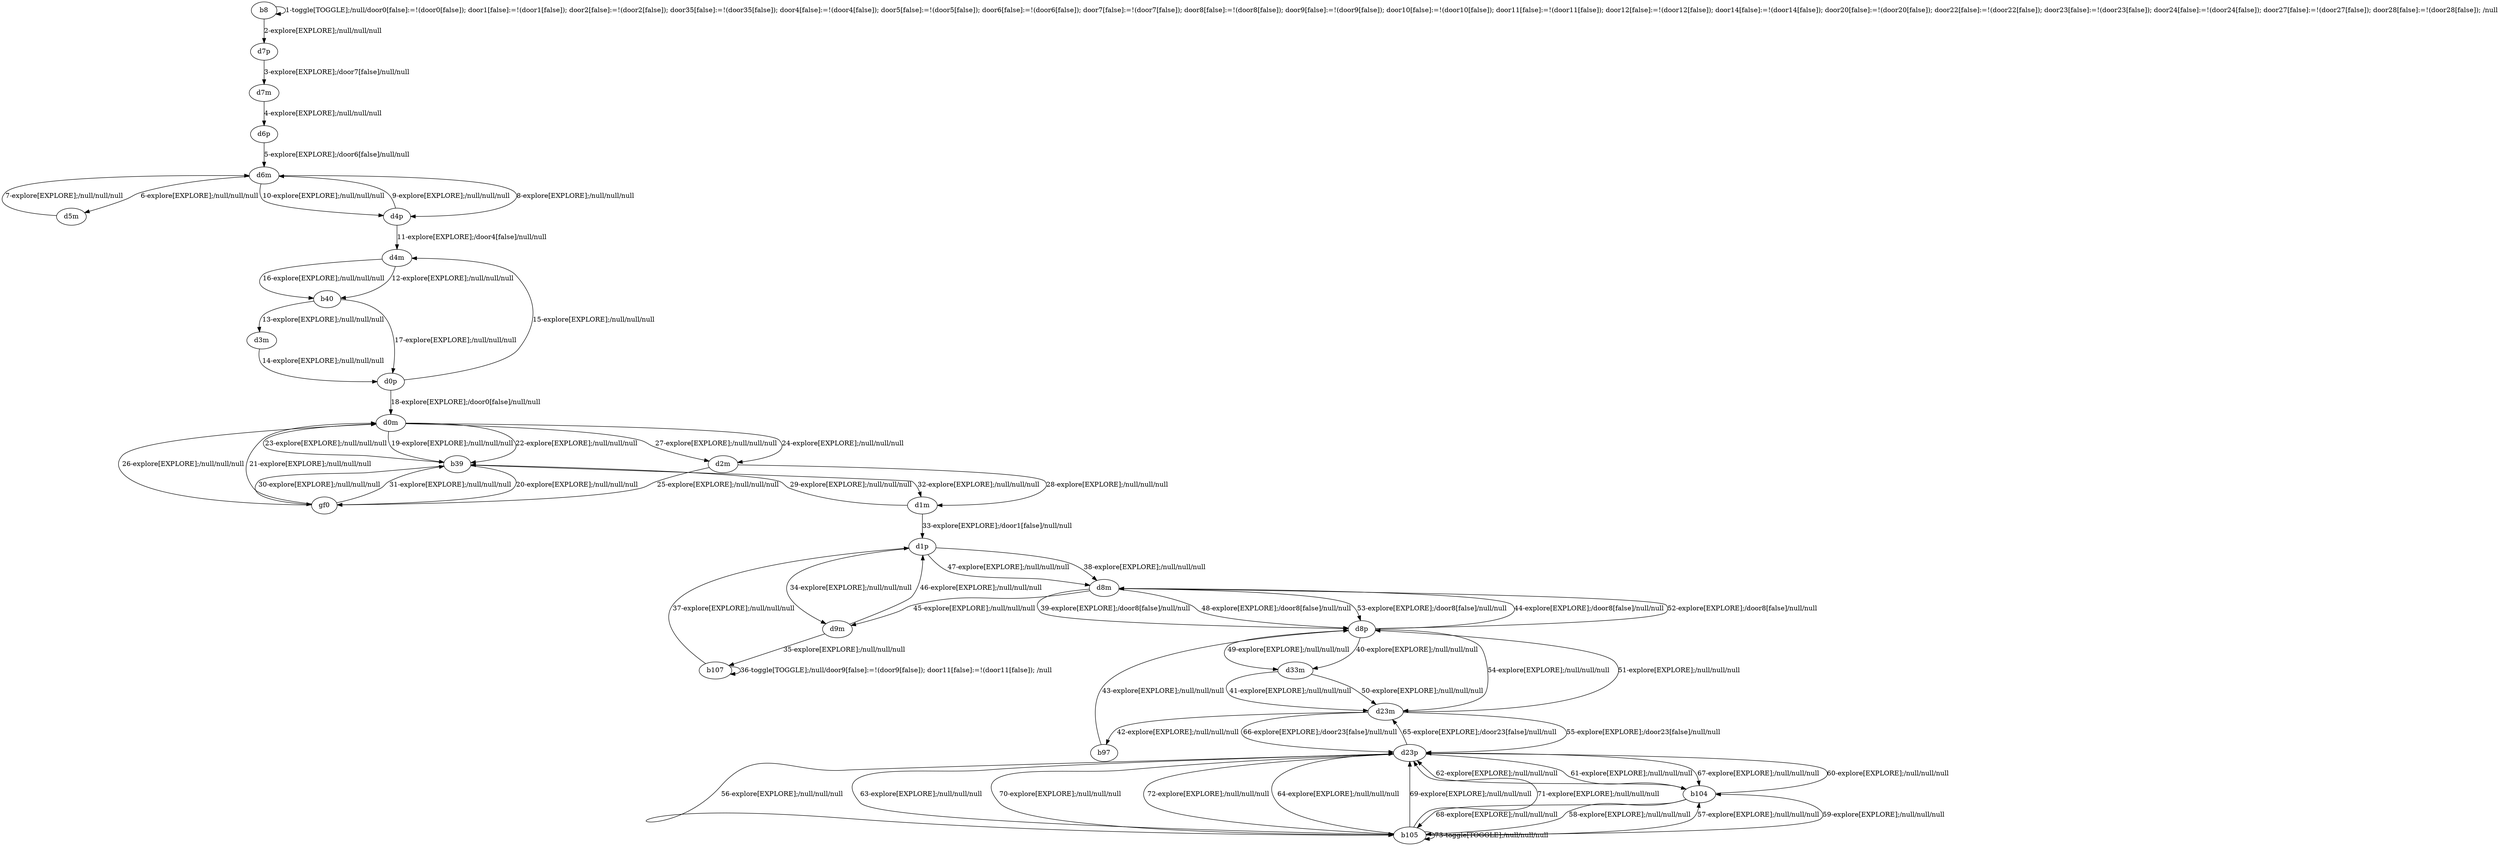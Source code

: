 # Total number of goals covered by this test: 1
# b105 --> b105

digraph g {
"b8" -> "b8" [label = "1-toggle[TOGGLE];/null/door0[false]:=!(door0[false]); door1[false]:=!(door1[false]); door2[false]:=!(door2[false]); door35[false]:=!(door35[false]); door4[false]:=!(door4[false]); door5[false]:=!(door5[false]); door6[false]:=!(door6[false]); door7[false]:=!(door7[false]); door8[false]:=!(door8[false]); door9[false]:=!(door9[false]); door10[false]:=!(door10[false]); door11[false]:=!(door11[false]); door12[false]:=!(door12[false]); door14[false]:=!(door14[false]); door20[false]:=!(door20[false]); door22[false]:=!(door22[false]); door23[false]:=!(door23[false]); door24[false]:=!(door24[false]); door27[false]:=!(door27[false]); door28[false]:=!(door28[false]); /null"];
"b8" -> "d7p" [label = "2-explore[EXPLORE];/null/null/null"];
"d7p" -> "d7m" [label = "3-explore[EXPLORE];/door7[false]/null/null"];
"d7m" -> "d6p" [label = "4-explore[EXPLORE];/null/null/null"];
"d6p" -> "d6m" [label = "5-explore[EXPLORE];/door6[false]/null/null"];
"d6m" -> "d5m" [label = "6-explore[EXPLORE];/null/null/null"];
"d5m" -> "d6m" [label = "7-explore[EXPLORE];/null/null/null"];
"d6m" -> "d4p" [label = "8-explore[EXPLORE];/null/null/null"];
"d4p" -> "d6m" [label = "9-explore[EXPLORE];/null/null/null"];
"d6m" -> "d4p" [label = "10-explore[EXPLORE];/null/null/null"];
"d4p" -> "d4m" [label = "11-explore[EXPLORE];/door4[false]/null/null"];
"d4m" -> "b40" [label = "12-explore[EXPLORE];/null/null/null"];
"b40" -> "d3m" [label = "13-explore[EXPLORE];/null/null/null"];
"d3m" -> "d0p" [label = "14-explore[EXPLORE];/null/null/null"];
"d0p" -> "d4m" [label = "15-explore[EXPLORE];/null/null/null"];
"d4m" -> "b40" [label = "16-explore[EXPLORE];/null/null/null"];
"b40" -> "d0p" [label = "17-explore[EXPLORE];/null/null/null"];
"d0p" -> "d0m" [label = "18-explore[EXPLORE];/door0[false]/null/null"];
"d0m" -> "b39" [label = "19-explore[EXPLORE];/null/null/null"];
"b39" -> "gf0" [label = "20-explore[EXPLORE];/null/null/null"];
"gf0" -> "d0m" [label = "21-explore[EXPLORE];/null/null/null"];
"d0m" -> "b39" [label = "22-explore[EXPLORE];/null/null/null"];
"b39" -> "d0m" [label = "23-explore[EXPLORE];/null/null/null"];
"d0m" -> "d2m" [label = "24-explore[EXPLORE];/null/null/null"];
"d2m" -> "gf0" [label = "25-explore[EXPLORE];/null/null/null"];
"gf0" -> "d0m" [label = "26-explore[EXPLORE];/null/null/null"];
"d0m" -> "d2m" [label = "27-explore[EXPLORE];/null/null/null"];
"d2m" -> "d1m" [label = "28-explore[EXPLORE];/null/null/null"];
"d1m" -> "b39" [label = "29-explore[EXPLORE];/null/null/null"];
"b39" -> "gf0" [label = "30-explore[EXPLORE];/null/null/null"];
"gf0" -> "b39" [label = "31-explore[EXPLORE];/null/null/null"];
"b39" -> "d1m" [label = "32-explore[EXPLORE];/null/null/null"];
"d1m" -> "d1p" [label = "33-explore[EXPLORE];/door1[false]/null/null"];
"d1p" -> "d9m" [label = "34-explore[EXPLORE];/null/null/null"];
"d9m" -> "b107" [label = "35-explore[EXPLORE];/null/null/null"];
"b107" -> "b107" [label = "36-toggle[TOGGLE];/null/door9[false]:=!(door9[false]); door11[false]:=!(door11[false]); /null"];
"b107" -> "d1p" [label = "37-explore[EXPLORE];/null/null/null"];
"d1p" -> "d8m" [label = "38-explore[EXPLORE];/null/null/null"];
"d8m" -> "d8p" [label = "39-explore[EXPLORE];/door8[false]/null/null"];
"d8p" -> "d33m" [label = "40-explore[EXPLORE];/null/null/null"];
"d33m" -> "d23m" [label = "41-explore[EXPLORE];/null/null/null"];
"d23m" -> "b97" [label = "42-explore[EXPLORE];/null/null/null"];
"b97" -> "d8p" [label = "43-explore[EXPLORE];/null/null/null"];
"d8p" -> "d8m" [label = "44-explore[EXPLORE];/door8[false]/null/null"];
"d8m" -> "d9m" [label = "45-explore[EXPLORE];/null/null/null"];
"d9m" -> "d1p" [label = "46-explore[EXPLORE];/null/null/null"];
"d1p" -> "d8m" [label = "47-explore[EXPLORE];/null/null/null"];
"d8m" -> "d8p" [label = "48-explore[EXPLORE];/door8[false]/null/null"];
"d8p" -> "d33m" [label = "49-explore[EXPLORE];/null/null/null"];
"d33m" -> "d23m" [label = "50-explore[EXPLORE];/null/null/null"];
"d23m" -> "d8p" [label = "51-explore[EXPLORE];/null/null/null"];
"d8p" -> "d8m" [label = "52-explore[EXPLORE];/door8[false]/null/null"];
"d8m" -> "d8p" [label = "53-explore[EXPLORE];/door8[false]/null/null"];
"d8p" -> "d23m" [label = "54-explore[EXPLORE];/null/null/null"];
"d23m" -> "d23p" [label = "55-explore[EXPLORE];/door23[false]/null/null"];
"d23p" -> "b105" [label = "56-explore[EXPLORE];/null/null/null"];
"b105" -> "b104" [label = "57-explore[EXPLORE];/null/null/null"];
"b104" -> "b105" [label = "58-explore[EXPLORE];/null/null/null"];
"b105" -> "b104" [label = "59-explore[EXPLORE];/null/null/null"];
"b104" -> "d23p" [label = "60-explore[EXPLORE];/null/null/null"];
"d23p" -> "b104" [label = "61-explore[EXPLORE];/null/null/null"];
"b104" -> "d23p" [label = "62-explore[EXPLORE];/null/null/null"];
"d23p" -> "b105" [label = "63-explore[EXPLORE];/null/null/null"];
"b105" -> "d23p" [label = "64-explore[EXPLORE];/null/null/null"];
"d23p" -> "d23m" [label = "65-explore[EXPLORE];/door23[false]/null/null"];
"d23m" -> "d23p" [label = "66-explore[EXPLORE];/door23[false]/null/null"];
"d23p" -> "b104" [label = "67-explore[EXPLORE];/null/null/null"];
"b104" -> "b105" [label = "68-explore[EXPLORE];/null/null/null"];
"b105" -> "d23p" [label = "69-explore[EXPLORE];/null/null/null"];
"d23p" -> "b105" [label = "70-explore[EXPLORE];/null/null/null"];
"b105" -> "d23p" [label = "71-explore[EXPLORE];/null/null/null"];
"d23p" -> "b105" [label = "72-explore[EXPLORE];/null/null/null"];
"b105" -> "b105" [label = "73-toggle[TOGGLE];/null/null/null"];
}